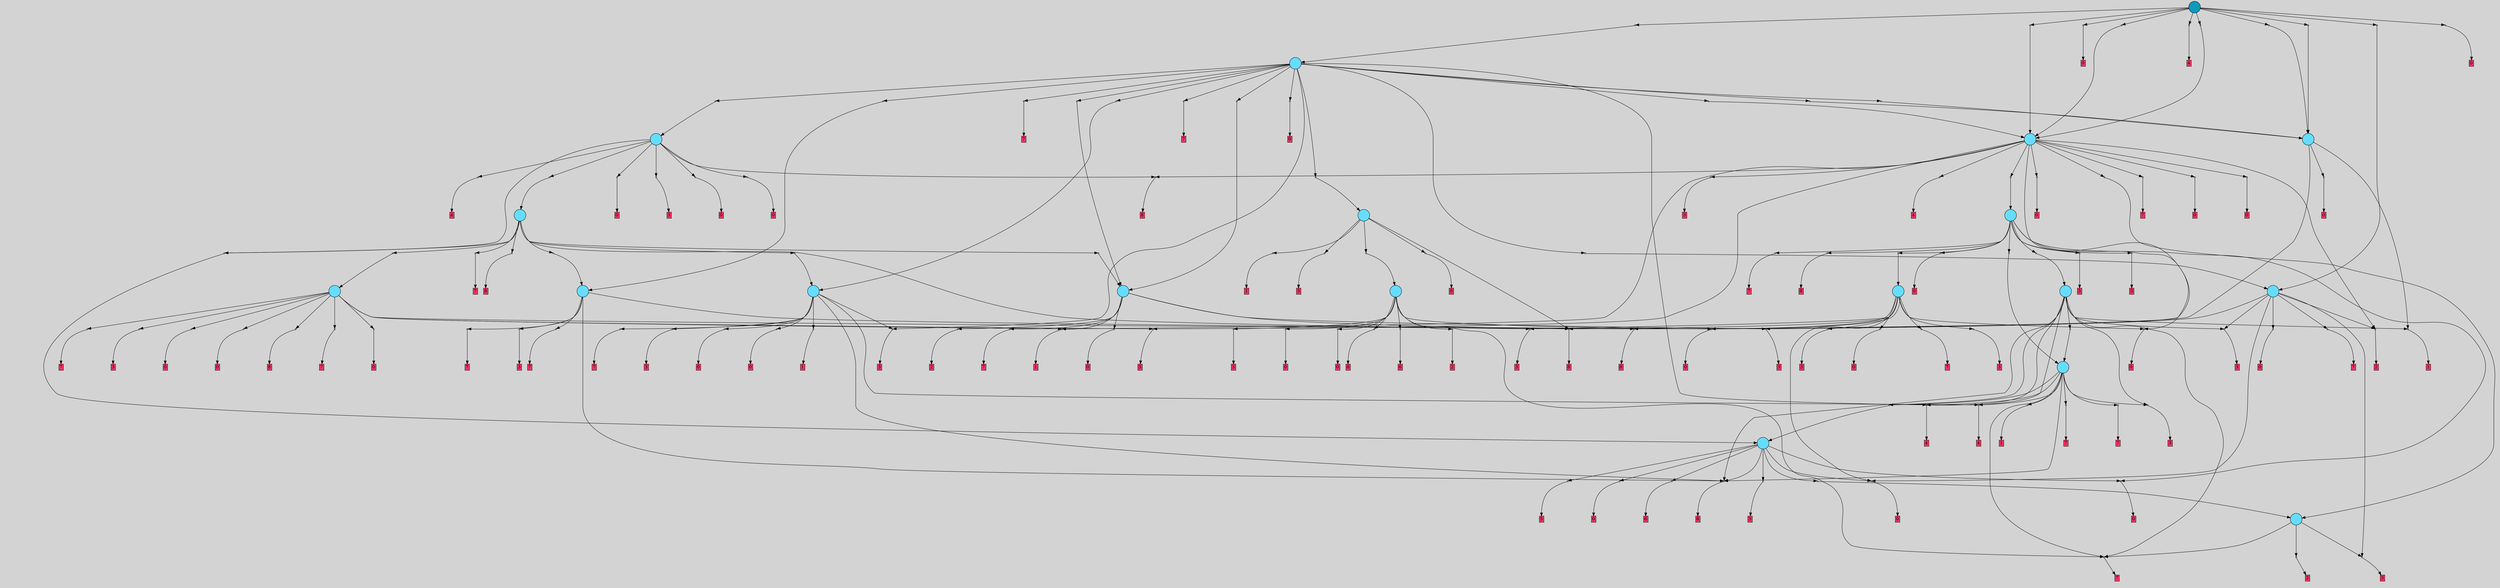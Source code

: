 // File exported with GEGELATI v1.3.1
// On the 2024-07-09 18:53:52
// With the MARL::MarlTPGGraphDotExporter
digraph{
	graph[pad = "0.212, 0.055" bgcolor = lightgray]
	node[shape=circle style = filled label = ""]
		T71 [fillcolor="#66ddff"]
		T88 [fillcolor="#66ddff"]
		T212 [fillcolor="#66ddff"]
		T317 [fillcolor="#66ddff"]
		T391 [fillcolor="#66ddff"]
		T438 [fillcolor="#66ddff"]
		T443 [fillcolor="#66ddff"]
		T481 [fillcolor="#66ddff"]
		T600 [fillcolor="#66ddff"]
		T700 [fillcolor="#66ddff"]
		T990 [fillcolor="#66ddff"]
		T1079 [fillcolor="#66ddff"]
		T1111 [fillcolor="#66ddff"]
		T1133 [fillcolor="#66ddff"]
		T1404 [fillcolor="#66ddff"]
		T1796 [fillcolor="#66ddff"]
		T2196 [fillcolor="#66ddff"]
		T2561 [fillcolor="#66ddff"]
		T2743 [fillcolor="#1199bb"]
		P32849 [fillcolor="#cccccc" shape=point] //
		I32849 [shape=box style=invis label="8|2&2|7#0|0&#92;n1|4&1|3#0|1&#92;n"]
		P32849 -> I32849[style=invis]
		A21733 [fillcolor="#ff3366" shape=box margin=0.03 width=0 height=0 label="2"]
		T71 -> P32849 -> A21733
		P32850 [fillcolor="#cccccc" shape=point] //
		I32850 [shape=box style=invis label="0|2&2|0#0|7&#92;n1|3&3|4#1|1&#92;n"]
		P32850 -> I32850[style=invis]
		A21734 [fillcolor="#ff3366" shape=box margin=0.03 width=0 height=0 label="3"]
		T71 -> P32850 -> A21734
		P32851 [fillcolor="#cccccc" shape=point] //
		I32851 [shape=box style=invis label="2|0&2|7#2|2&#92;n1|5&3|7#0|2&#92;n4|6&3|7#1|6&#92;n"]
		P32851 -> I32851[style=invis]
		A21735 [fillcolor="#ff3366" shape=box margin=0.03 width=0 height=0 label="7"]
		T71 -> P32851 -> A21735
		P32852 [fillcolor="#cccccc" shape=point] //
		I32852 [shape=box style=invis label="7|1&2|2#0|6&#92;n4|4&1|4#4|0&#92;n0|2&2|4#2|4&#92;n2|1&1|1#3|6&#92;n6|2&1|5#3|1&#92;n"]
		P32852 -> I32852[style=invis]
		A21736 [fillcolor="#ff3366" shape=box margin=0.03 width=0 height=0 label="0"]
		T88 -> P32852 -> A21736
		P32853 [fillcolor="#cccccc" shape=point] //
		I32853 [shape=box style=invis label="2|4&3|2#2|4&#92;n2|6&2|5#1|7&#92;n0|1&3|5#3|7&#92;n8|4&2|4#1|1&#92;n8|3&2|4#0|2&#92;n7|5&1|3#0|4&#92;n8|0&4|7#2|6&#92;n7|4&0|2#4|5&#92;n4|0&4|2#3|0&#92;n0|0&0|3#4|1&#92;n"]
		P32853 -> I32853[style=invis]
		A21737 [fillcolor="#ff3366" shape=box margin=0.03 width=0 height=0 label="1"]
		T88 -> P32853 -> A21737
		P32854 [fillcolor="#cccccc" shape=point] //
		I32854 [shape=box style=invis label="1|2&3|2#1|2&#92;n4|5&3|6#2|3&#92;n6|7&2|6#0|4&#92;n"]
		P32854 -> I32854[style=invis]
		A21738 [fillcolor="#ff3366" shape=box margin=0.03 width=0 height=0 label="0"]
		T88 -> P32854 -> A21738
		P32855 [fillcolor="#cccccc" shape=point] //
		I32855 [shape=box style=invis label="5|1&0|3#3|6&#92;n6|6&0|5#3|6&#92;n6|6&0|6#2|5&#92;n0|2&1|4#0|4&#92;n5|1&1|5#2|3&#92;n0|1&3|3#2|1&#92;n4|4&0|4#3|2&#92;n2|2&1|0#2|3&#92;n0|6&0|7#2|7&#92;n"]
		P32855 -> I32855[style=invis]
		A21739 [fillcolor="#ff3366" shape=box margin=0.03 width=0 height=0 label="8"]
		T212 -> P32855 -> A21739
		P32856 [fillcolor="#cccccc" shape=point] //
		I32856 [shape=box style=invis label="1|5&1|7#3|3&#92;n5|0&4|0#4|7&#92;n6|6&1|7#1|7&#92;n8|7&4|6#3|5&#92;n7|2&3|5#0|4&#92;n7|7&4|7#1|1&#92;n8|3&2|5#3|1&#92;n2|4&2|5#4|5&#92;n"]
		P32856 -> I32856[style=invis]
		A21740 [fillcolor="#ff3366" shape=box margin=0.03 width=0 height=0 label="6"]
		T212 -> P32856 -> A21740
		T212 -> P32851
		P32857 [fillcolor="#cccccc" shape=point] //
		I32857 [shape=box style=invis label="1|4&1|3#0|6&#92;n"]
		P32857 -> I32857[style=invis]
		A21741 [fillcolor="#ff3366" shape=box margin=0.03 width=0 height=0 label="2"]
		T212 -> P32857 -> A21741
		P32858 [fillcolor="#cccccc" shape=point] //
		I32858 [shape=box style=invis label="2|7&1|2#3|6&#92;n0|0&0|6#3|1&#92;n0|3&4|1#2|0&#92;n0|3&3|0#2|2&#92;n"]
		P32858 -> I32858[style=invis]
		A21742 [fillcolor="#ff3366" shape=box margin=0.03 width=0 height=0 label="3"]
		T212 -> P32858 -> A21742
		T212 -> P32854
		P32859 [fillcolor="#cccccc" shape=point] //
		I32859 [shape=box style=invis label="6|5&2|2#4|5&#92;n5|4&1|2#3|1&#92;n2|0&0|4#2|5&#92;n"]
		P32859 -> I32859[style=invis]
		A21743 [fillcolor="#ff3366" shape=box margin=0.03 width=0 height=0 label="0"]
		T212 -> P32859 -> A21743
		P32860 [fillcolor="#cccccc" shape=point] //
		I32860 [shape=box style=invis label="6|7&2|4#0|4&#92;n2|0&1|1#2|7&#92;n1|6&3|7#1|2&#92;n6|6&3|7#1|1&#92;n"]
		P32860 -> I32860[style=invis]
		A21744 [fillcolor="#ff3366" shape=box margin=0.03 width=0 height=0 label="0"]
		T212 -> P32860 -> A21744
		P32861 [fillcolor="#cccccc" shape=point] //
		I32861 [shape=box style=invis label="0|2&2|4#3|5&#92;n0|2&1|2#1|4&#92;n6|5&4|0#0|5&#92;n0|7&2|0#1|5&#92;n4|5&0|4#0|6&#92;n5|7&3|2#4|7&#92;n0|7&4|0#3|2&#92;n"]
		P32861 -> I32861[style=invis]
		A21745 [fillcolor="#ff3366" shape=box margin=0.03 width=0 height=0 label="2"]
		T317 -> P32861 -> A21745
		P32862 [fillcolor="#cccccc" shape=point] //
		I32862 [shape=box style=invis label="1|3&4|4#1|3&#92;n5|2&3|0#2|0&#92;n2|0&4|5#0|2&#92;n"]
		P32862 -> I32862[style=invis]
		A21746 [fillcolor="#ff3366" shape=box margin=0.03 width=0 height=0 label="7"]
		T317 -> P32862 -> A21746
		T317 -> P32850
		P32863 [fillcolor="#cccccc" shape=point] //
		I32863 [shape=box style=invis label="0|4&2|2#1|7&#92;n8|2&0|1#3|0&#92;n2|0&0|4#4|4&#92;n"]
		P32863 -> I32863[style=invis]
		A21747 [fillcolor="#ff3366" shape=box margin=0.03 width=0 height=0 label="3"]
		T317 -> P32863 -> A21747
		P32864 [fillcolor="#cccccc" shape=point] //
		I32864 [shape=box style=invis label="0|2&2|5#2|4&#92;n4|4&1|4#4|0&#92;n7|1&2|2#0|6&#92;n8|1&1|3#4|1&#92;n2|1&1|1#3|6&#92;n6|2&1|5#3|1&#92;n"]
		P32864 -> I32864[style=invis]
		A21748 [fillcolor="#ff3366" shape=box margin=0.03 width=0 height=0 label="0"]
		T317 -> P32864 -> A21748
		P32865 [fillcolor="#cccccc" shape=point] //
		I32865 [shape=box style=invis label="5|3&0|3#3|4&#92;n7|6&4|0#2|6&#92;n4|4&2|1#2|2&#92;n"]
		P32865 -> I32865[style=invis]
		A21749 [fillcolor="#ff3366" shape=box margin=0.03 width=0 height=0 label="3"]
		T317 -> P32865 -> A21749
		P32866 [fillcolor="#cccccc" shape=point] //
		I32866 [shape=box style=invis label="6|0&2|5#3|4&#92;n1|3&4|5#2|7&#92;n"]
		P32866 -> I32866[style=invis]
		A21750 [fillcolor="#ff3366" shape=box margin=0.03 width=0 height=0 label="0"]
		T317 -> P32866 -> A21750
		P32867 [fillcolor="#cccccc" shape=point] //
		I32867 [shape=box style=invis label="1|5&3|5#0|2&#92;n2|0&2|7#4|2&#92;n4|6&3|7#1|6&#92;n"]
		P32867 -> I32867[style=invis]
		A21751 [fillcolor="#ff3366" shape=box margin=0.03 width=0 height=0 label="7"]
		T391 -> P32867 -> A21751
		P32868 [fillcolor="#cccccc" shape=point] //
		I32868 [shape=box style=invis label="4|4&4|5#3|2&#92;n5|0&4|1#4|2&#92;n6|5&2|1#3|2&#92;n"]
		P32868 -> I32868[style=invis]
		A21752 [fillcolor="#ff3366" shape=box margin=0.03 width=0 height=0 label="3"]
		T391 -> P32868 -> A21752
		P32869 [fillcolor="#cccccc" shape=point] //
		I32869 [shape=box style=invis label="2|1&3|2#2|0&#92;n7|0&4|7#3|4&#92;n"]
		P32869 -> I32869[style=invis]
		A21753 [fillcolor="#ff3366" shape=box margin=0.03 width=0 height=0 label="0"]
		T391 -> P32869 -> A21753
		T391 -> P32854
		P32870 [fillcolor="#cccccc" shape=point] //
		I32870 [shape=box style=invis label="8|1&0|1#2|7&#92;n2|0&4|1#2|2&#92;n"]
		P32870 -> I32870[style=invis]
		A21754 [fillcolor="#ff3366" shape=box margin=0.03 width=0 height=0 label="3"]
		T391 -> P32870 -> A21754
		P32871 [fillcolor="#cccccc" shape=point] //
		I32871 [shape=box style=invis label="7|6&2|6#3|5&#92;n6|3&0|5#4|2&#92;n4|2&0|3#1|4&#92;n2|0&1|3#3|5&#92;n6|7&3|6#0|7&#92;n"]
		P32871 -> I32871[style=invis]
		A21755 [fillcolor="#ff3366" shape=box margin=0.03 width=0 height=0 label="3"]
		T391 -> P32871 -> A21755
		T391 -> P32864
		P32872 [fillcolor="#cccccc" shape=point] //
		I32872 [shape=box style=invis label="4|0&2|6#4|5&#92;n2|7&1|4#3|3&#92;n1|4&4|5#3|3&#92;n1|7&3|2#1|2&#92;n"]
		P32872 -> I32872[style=invis]
		A21756 [fillcolor="#ff3366" shape=box margin=0.03 width=0 height=0 label="0"]
		T391 -> P32872 -> A21756
		T391 -> P32854
		P32873 [fillcolor="#cccccc" shape=point] //
		I32873 [shape=box style=invis label="7|4&0|2#4|5&#92;n2|6&2|4#1|7&#92;n0|1&3|5#3|7&#92;n8|4&2|4#1|1&#92;n8|3&2|4#0|2&#92;n2|4&3|2#2|4&#92;n8|0&4|7#3|6&#92;n7|5&1|3#0|4&#92;n4|0&4|2#3|0&#92;n0|0&0|3#4|1&#92;n"]
		P32873 -> I32873[style=invis]
		A21757 [fillcolor="#ff3366" shape=box margin=0.03 width=0 height=0 label="8"]
		T391 -> P32873 -> A21757
		P32874 [fillcolor="#cccccc" shape=point] //
		I32874 [shape=box style=invis label="1|5&3|7#0|2&#92;n2|0&2|7#2|2&#92;n4|6&1|7#1|6&#92;n"]
		P32874 -> I32874[style=invis]
		A21758 [fillcolor="#ff3366" shape=box margin=0.03 width=0 height=0 label="7"]
		T438 -> P32874 -> A21758
		P32875 [fillcolor="#cccccc" shape=point] //
		I32875 [shape=box style=invis label="7|5&1|3#0|4&#92;n2|6&2|5#1|7&#92;n0|1&3|5#3|7&#92;n8|4&2|4#1|1&#92;n8|3&2|4#0|2&#92;n2|4&3|2#2|4&#92;n8|0&4|7#3|6&#92;n7|4&0|2#4|5&#92;n4|0&4|2#3|0&#92;n0|0&0|3#4|1&#92;n"]
		P32875 -> I32875[style=invis]
		A21759 [fillcolor="#ff3366" shape=box margin=0.03 width=0 height=0 label="8"]
		T438 -> P32875 -> A21759
		T438 -> P32854
		P32876 [fillcolor="#cccccc" shape=point] //
		I32876 [shape=box style=invis label="4|3&4|7#1|6&#92;n2|0&2|7#2|2&#92;n5|7&1|6#4|6&#92;n0|1&1|2#4|0&#92;n7|0&3|7#0|2&#92;n"]
		P32876 -> I32876[style=invis]
		A21760 [fillcolor="#ff3366" shape=box margin=0.03 width=0 height=0 label="7"]
		T438 -> P32876 -> A21760
		P32877 [fillcolor="#cccccc" shape=point] //
		I32877 [shape=box style=invis label="2|0&4|1#2|2&#92;n7|2&4|1#0|3&#92;n8|1&0|1#2|7&#92;n"]
		P32877 -> I32877[style=invis]
		A21761 [fillcolor="#ff3366" shape=box margin=0.03 width=0 height=0 label="3"]
		T438 -> P32877 -> A21761
		P32878 [fillcolor="#cccccc" shape=point] //
		I32878 [shape=box style=invis label="6|7&3|7#2|4&#92;n2|6&0|2#0|7&#92;n3|0&3|4#3|3&#92;n7|7&1|0#1|5&#92;n"]
		P32878 -> I32878[style=invis]
		A21762 [fillcolor="#ff3366" shape=box margin=0.03 width=0 height=0 label="0"]
		T443 -> P32878 -> A21762
		P32879 [fillcolor="#cccccc" shape=point] //
		I32879 [shape=box style=invis label="2|4&3|2#2|4&#92;n2|7&2|5#1|7&#92;n0|1&3|5#3|7&#92;n7|5&1|3#0|4&#92;n8|3&2|4#0|2&#92;n8|0&4|7#2|6&#92;n8|4&2|4#1|1&#92;n7|4&1|2#4|5&#92;n4|0&4|2#3|0&#92;n0|0&0|3#4|1&#92;n"]
		P32879 -> I32879[style=invis]
		A21763 [fillcolor="#ff3366" shape=box margin=0.03 width=0 height=0 label="1"]
		T443 -> P32879 -> A21763
		T443 -> P32873
		P32880 [fillcolor="#cccccc" shape=point] //
		I32880 [shape=box style=invis label="0|0&2|5#4|4&#92;n3|5&0|4#3|5&#92;n5|3&0|3#3|4&#92;n"]
		P32880 -> I32880[style=invis]
		A21764 [fillcolor="#ff3366" shape=box margin=0.03 width=0 height=0 label="3"]
		T443 -> P32880 -> A21764
		P32881 [fillcolor="#cccccc" shape=point] //
		I32881 [shape=box style=invis label="7|0&2|6#1|2&#92;n"]
		P32881 -> I32881[style=invis]
		T443 -> P32881 -> T212
		T481 -> P32875
		T481 -> P32864
		P32882 [fillcolor="#cccccc" shape=point] //
		I32882 [shape=box style=invis label="7|2&4|1#0|3&#92;n2|0&4|1#2|4&#92;n"]
		P32882 -> I32882[style=invis]
		A21765 [fillcolor="#ff3366" shape=box margin=0.03 width=0 height=0 label="3"]
		T481 -> P32882 -> A21765
		P32883 [fillcolor="#cccccc" shape=point] //
		I32883 [shape=box style=invis label="0|5&1|3#0|4&#92;n0|1&3|7#3|7&#92;n8|6&2|4#1|1&#92;n0|0&4|7#2|6&#92;n8|3&2|4#2|2&#92;n4|5&4|2#3|0&#92;n1|4&3|2#2|4&#92;n7|4&0|2#4|5&#92;n"]
		P32883 -> I32883[style=invis]
		T481 -> P32883 -> T71
		P32884 [fillcolor="#cccccc" shape=point] //
		I32884 [shape=box style=invis label="8|6&3|7#1|6&#92;n2|0&2|7#2|2&#92;n3|1&2|1#0|1&#92;n"]
		P32884 -> I32884[style=invis]
		A21766 [fillcolor="#ff3366" shape=box margin=0.03 width=0 height=0 label="5"]
		T481 -> P32884 -> A21766
		P32885 [fillcolor="#cccccc" shape=point] //
		I32885 [shape=box style=invis label="6|7&3|7#2|4&#92;n3|0&3|5#3|3&#92;n1|2&3|4#2|2&#92;n"]
		P32885 -> I32885[style=invis]
		A21767 [fillcolor="#ff3366" shape=box margin=0.03 width=0 height=0 label="0"]
		T481 -> P32885 -> A21767
		P32886 [fillcolor="#cccccc" shape=point] //
		I32886 [shape=box style=invis label="2|7&2|6#0|4&#92;n4|5&3|6#2|3&#92;n2|0&2|7#1|7&#92;n1|2&3|2#1|2&#92;n"]
		P32886 -> I32886[style=invis]
		A21768 [fillcolor="#ff3366" shape=box margin=0.03 width=0 height=0 label="0"]
		T481 -> P32886 -> A21768
		P32887 [fillcolor="#cccccc" shape=point] //
		I32887 [shape=box style=invis label="6|5&3|4#4|5&#92;n0|0&4|3#1|3&#92;n6|3&1|0#3|1&#92;n0|0&1|4#3|6&#92;n0|7&0|7#2|6&#92;n"]
		P32887 -> I32887[style=invis]
		A21769 [fillcolor="#ff3366" shape=box margin=0.03 width=0 height=0 label="6"]
		T481 -> P32887 -> A21769
		P32888 [fillcolor="#cccccc" shape=point] //
		I32888 [shape=box style=invis label="6|3&4|0#1|7&#92;n1|6&1|3#0|2&#92;n8|1&1|0#4|5&#92;n8|0&1|2#2|6&#92;n"]
		P32888 -> I32888[style=invis]
		T600 -> P32888 -> T481
		P32889 [fillcolor="#cccccc" shape=point] //
		I32889 [shape=box style=invis label="3|5&0|1#0|3&#92;n0|6&0|7#2|4&#92;n2|0&2|5#4|3&#92;n0|7&0|4#2|3&#92;n0|5&2|0#4|7&#92;n"]
		P32889 -> I32889[style=invis]
		A21770 [fillcolor="#ff3366" shape=box margin=0.03 width=0 height=0 label="4"]
		T600 -> P32889 -> A21770
		P32890 [fillcolor="#cccccc" shape=point] //
		I32890 [shape=box style=invis label="5|2&3|2#1|6&#92;n0|2&1|6#0|7&#92;n2|0&2|2#0|2&#92;n7|2&0|0#1|6&#92;n"]
		P32890 -> I32890[style=invis]
		A21771 [fillcolor="#ff3366" shape=box margin=0.03 width=0 height=0 label="7"]
		T600 -> P32890 -> A21771
		P32891 [fillcolor="#cccccc" shape=point] //
		I32891 [shape=box style=invis label="1|5&3|7#3|2&#92;n4|6&3|7#1|6&#92;n3|0&2|7#2|2&#92;n"]
		P32891 -> I32891[style=invis]
		A21772 [fillcolor="#ff3366" shape=box margin=0.03 width=0 height=0 label="7"]
		T600 -> P32891 -> A21772
		T600 -> P32851
		P32892 [fillcolor="#cccccc" shape=point] //
		I32892 [shape=box style=invis label="0|5&0|3#4|1&#92;n7|4&1|2#4|5&#92;n7|5&1|3#0|6&#92;n8|4&2|4#1|1&#92;n8|3&2|4#0|2&#92;n8|0&4|7#2|4&#92;n0|1&3|5#3|7&#92;n2|6&2|5#1|7&#92;n4|0&4|2#3|0&#92;n2|4&3|2#2|4&#92;n"]
		P32892 -> I32892[style=invis]
		A21773 [fillcolor="#ff3366" shape=box margin=0.03 width=0 height=0 label="1"]
		T600 -> P32892 -> A21773
		T600 -> P32875
		P32893 [fillcolor="#cccccc" shape=point] //
		I32893 [shape=box style=invis label="7|0&2|3#3|6&#92;n6|7&3|7#1|3&#92;n"]
		P32893 -> I32893[style=invis]
		A21774 [fillcolor="#ff3366" shape=box margin=0.03 width=0 height=0 label="3"]
		T600 -> P32893 -> A21774
		P32894 [fillcolor="#cccccc" shape=point] //
		I32894 [shape=box style=invis label="7|2&4|1#3|3&#92;n7|6&1|5#3|2&#92;n4|4&4|4#0|3&#92;n3|2&3|3#4|3&#92;n5|6&2|3#3|3&#92;n6|3&2|0#4|7&#92;n0|6&0|4#2|4&#92;n5|4&3|5#0|5&#92;n2|4&1|5#0|3&#92;n3|0&1|3#1|6&#92;n"]
		P32894 -> I32894[style=invis]
		A21775 [fillcolor="#ff3366" shape=box margin=0.03 width=0 height=0 label="4"]
		T600 -> P32894 -> A21775
		T700 -> P32888
		T700 -> P32889
		P32895 [fillcolor="#cccccc" shape=point] //
		I32895 [shape=box style=invis label="5|2&3|2#1|6&#92;n0|4&1|6#4|3&#92;n2|0&2|2#0|2&#92;n0|2&1|6#0|7&#92;n7|2&4|0#1|6&#92;n"]
		P32895 -> I32895[style=invis]
		T700 -> P32895 -> T600
		T700 -> P32851
		T700 -> P32875
		T700 -> P32893
		T700 -> P32894
		T700 -> P32863
		T700 -> P32853
		T990 -> P32873
		P32896 [fillcolor="#cccccc" shape=point] //
		I32896 [shape=box style=invis label="2|1&0|7#2|2&#92;n2|0&1|6#4|6&#92;n"]
		P32896 -> I32896[style=invis]
		A21776 [fillcolor="#ff3366" shape=box margin=0.03 width=0 height=0 label="1"]
		T990 -> P32896 -> A21776
		P32897 [fillcolor="#cccccc" shape=point] //
		I32897 [shape=box style=invis label="1|4&1|7#1|6&#92;n8|1&1|3#4|1&#92;n6|2&1|5#1|1&#92;n0|0&2|5#2|4&#92;n7|1&2|2#0|6&#92;n"]
		P32897 -> I32897[style=invis]
		A21777 [fillcolor="#ff3366" shape=box margin=0.03 width=0 height=0 label="0"]
		T990 -> P32897 -> A21777
		T990 -> P32865
		P32898 [fillcolor="#cccccc" shape=point] //
		I32898 [shape=box style=invis label="6|6&4|1#2|5&#92;n4|0&0|6#0|1&#92;n7|7&4|0#2|5&#92;n"]
		P32898 -> I32898[style=invis]
		A21778 [fillcolor="#ff3366" shape=box margin=0.03 width=0 height=0 label="2"]
		T990 -> P32898 -> A21778
		P32899 [fillcolor="#cccccc" shape=point] //
		I32899 [shape=box style=invis label="1|6&4|6#4|6&#92;n7|0&0|5#2|0&#92;n1|7&4|6#2|2&#92;n1|5&1|7#0|2&#92;n4|6&2|7#1|0&#92;n"]
		P32899 -> I32899[style=invis]
		A21779 [fillcolor="#ff3366" shape=box margin=0.03 width=0 height=0 label="7"]
		T990 -> P32899 -> A21779
		P32900 [fillcolor="#cccccc" shape=point] //
		I32900 [shape=box style=invis label="4|0&3|1#1|3&#92;n5|7&1|1#0|6&#92;n6|3&4|4#0|4&#92;n"]
		P32900 -> I32900[style=invis]
		A21780 [fillcolor="#ff3366" shape=box margin=0.03 width=0 height=0 label="0"]
		T1079 -> P32900 -> A21780
		P32901 [fillcolor="#cccccc" shape=point] //
		I32901 [shape=box style=invis label="0|5&2|3#2|7&#92;n2|3&1|3#2|7&#92;n1|6&2|4#4|0&#92;n6|5&1|2#4|0&#92;n"]
		P32901 -> I32901[style=invis]
		A21781 [fillcolor="#ff3366" shape=box margin=0.03 width=0 height=0 label="0"]
		T1079 -> P32901 -> A21781
		T1079 -> P32896
		P32902 [fillcolor="#cccccc" shape=point] //
		I32902 [shape=box style=invis label="7|4&0|2#4|5&#92;n2|6&2|5#1|7&#92;n4|0&4|2#3|0&#92;n0|0&0|3#4|2&#92;n2|4&4|2#2|4&#92;n8|3&4|7#0|7&#92;n8|3&2|4#0|2&#92;n7|5&1|3#0|4&#92;n8|4&2|4#1|1&#92;n1|3&1|7#2|4&#92;n"]
		P32902 -> I32902[style=invis]
		A21782 [fillcolor="#ff3366" shape=box margin=0.03 width=0 height=0 label="8"]
		T1079 -> P32902 -> A21782
		P32903 [fillcolor="#cccccc" shape=point] //
		I32903 [shape=box style=invis label="2|0&2|2#4|2&#92;n4|3&2|2#3|7&#92;n3|2&2|5#0|3&#92;n2|4&0|6#1|7&#92;n"]
		P32903 -> I32903[style=invis]
		A21783 [fillcolor="#ff3366" shape=box margin=0.03 width=0 height=0 label="3"]
		T1079 -> P32903 -> A21783
		P32904 [fillcolor="#cccccc" shape=point] //
		I32904 [shape=box style=invis label="7|5&1|3#0|4&#92;n2|6&2|5#1|7&#92;n0|1&3|5#3|7&#92;n8|4&2|4#1|1&#92;n8|3&2|4#0|2&#92;n2|4&3|2#2|4&#92;n7|4&0|2#4|5&#92;n7|4&2|2#0|6&#92;n4|6&4|2#3|0&#92;n0|0&0|3#4|1&#92;n"]
		P32904 -> I32904[style=invis]
		A21784 [fillcolor="#ff3366" shape=box margin=0.03 width=0 height=0 label="8"]
		T1079 -> P32904 -> A21784
		P32905 [fillcolor="#cccccc" shape=point] //
		I32905 [shape=box style=invis label="1|5&3|7#0|2&#92;n6|6&3|0#0|1&#92;n2|0&2|7#4|2&#92;n2|4&3|0#0|4&#92;n"]
		P32905 -> I32905[style=invis]
		A21785 [fillcolor="#ff3366" shape=box margin=0.03 width=0 height=0 label="7"]
		T1079 -> P32905 -> A21785
		P32906 [fillcolor="#cccccc" shape=point] //
		I32906 [shape=box style=invis label="7|0&4|3#3|0&#92;n1|7&2|0#4|4&#92;n7|2&1|5#2|3&#92;n"]
		P32906 -> I32906[style=invis]
		A21786 [fillcolor="#ff3366" shape=box margin=0.03 width=0 height=0 label="0"]
		T1079 -> P32906 -> A21786
		P32907 [fillcolor="#cccccc" shape=point] //
		I32907 [shape=box style=invis label="7|4&0|2#4|5&#92;n8|3&2|4#0|2&#92;n0|1&3|5#3|7&#92;n4|2&2|6#3|6&#92;n8|4&2|4#1|1&#92;n2|4&3|2#2|4&#92;n6|0&1|3#0|4&#92;n8|0&4|7#2|6&#92;n2|6&2|5#1|7&#92;n4|0&0|3#4|1&#92;n"]
		P32907 -> I32907[style=invis]
		A21787 [fillcolor="#ff3366" shape=box margin=0.03 width=0 height=0 label="7"]
		T1079 -> P32907 -> A21787
		P32908 [fillcolor="#cccccc" shape=point] //
		I32908 [shape=box style=invis label="5|0&0|3#3|4&#92;n7|6&3|0#2|6&#92;n"]
		P32908 -> I32908[style=invis]
		A21788 [fillcolor="#ff3366" shape=box margin=0.03 width=0 height=0 label="3"]
		T1079 -> P32908 -> A21788
		P32909 [fillcolor="#cccccc" shape=point] //
		I32909 [shape=box style=invis label="3|2&2|5#0|3&#92;n4|3&2|2#3|7&#92;n2|0&2|2#4|2&#92;n2|4&0|6#1|1&#92;n"]
		P32909 -> I32909[style=invis]
		A21789 [fillcolor="#ff3366" shape=box margin=0.03 width=0 height=0 label="3"]
		T1111 -> P32909 -> A21789
		P32910 [fillcolor="#cccccc" shape=point] //
		I32910 [shape=box style=invis label="0|2&2|5#2|4&#92;n4|0&4|6#2|4&#92;n7|1&2|2#0|6&#92;n8|1&1|3#4|0&#92;n2|1&1|1#3|6&#92;n6|2&1|5#3|1&#92;n4|2&1|4#4|0&#92;n"]
		P32910 -> I32910[style=invis]
		A21790 [fillcolor="#ff3366" shape=box margin=0.03 width=0 height=0 label="0"]
		T1111 -> P32910 -> A21790
		P32911 [fillcolor="#cccccc" shape=point] //
		I32911 [shape=box style=invis label="1|0&3|3#0|7&#92;n1|3&0|0#1|2&#92;n3|3&1|6#2|2&#92;n0|0&3|6#4|2&#92;n4|5&3|6#2|3&#92;n"]
		P32911 -> I32911[style=invis]
		A21791 [fillcolor="#ff3366" shape=box margin=0.03 width=0 height=0 label="0"]
		T1111 -> P32911 -> A21791
		P32912 [fillcolor="#cccccc" shape=point] //
		I32912 [shape=box style=invis label="2|0&1|0#4|6&#92;n"]
		P32912 -> I32912[style=invis]
		A21792 [fillcolor="#ff3366" shape=box margin=0.03 width=0 height=0 label="1"]
		T1111 -> P32912 -> A21792
		P32913 [fillcolor="#cccccc" shape=point] //
		I32913 [shape=box style=invis label="2|0&2|7#4|2&#92;n2|6&3|7#1|6&#92;n0|5&3|6#4|4&#92;n1|5&3|7#0|2&#92;n"]
		P32913 -> I32913[style=invis]
		A21793 [fillcolor="#ff3366" shape=box margin=0.03 width=0 height=0 label="7"]
		T1111 -> P32913 -> A21793
		T1111 -> P32894
		P32914 [fillcolor="#cccccc" shape=point] //
		I32914 [shape=box style=invis label="5|0&1|1#3|4&#92;n"]
		P32914 -> I32914[style=invis]
		A21794 [fillcolor="#ff3366" shape=box margin=0.03 width=0 height=0 label="3"]
		T1111 -> P32914 -> A21794
		T1111 -> P32875
		P32915 [fillcolor="#cccccc" shape=point] //
		I32915 [shape=box style=invis label="1|0&2|6#0|2&#92;n2|1&3|7#3|0&#92;n1|2&3|2#4|3&#92;n3|5&4|3#1|7&#92;n"]
		P32915 -> I32915[style=invis]
		A21795 [fillcolor="#ff3366" shape=box margin=0.03 width=0 height=0 label="3"]
		T1133 -> P32915 -> A21795
		P32916 [fillcolor="#cccccc" shape=point] //
		I32916 [shape=box style=invis label="6|2&3|3#1|2&#92;n7|3&4|4#0|5&#92;n5|0&3|5#0|0&#92;n"]
		P32916 -> I32916[style=invis]
		A21796 [fillcolor="#ff3366" shape=box margin=0.03 width=0 height=0 label="3"]
		T1133 -> P32916 -> A21796
		P32917 [fillcolor="#cccccc" shape=point] //
		I32917 [shape=box style=invis label="4|6&3|7#1|6&#92;n2|0&2|7#2|2&#92;n0|7&1|6#4|6&#92;n1|1&3|4#4|1&#92;n"]
		P32917 -> I32917[style=invis]
		A21797 [fillcolor="#ff3366" shape=box margin=0.03 width=0 height=0 label="7"]
		T1133 -> P32917 -> A21797
		P32918 [fillcolor="#cccccc" shape=point] //
		I32918 [shape=box style=invis label="0|0&2|5#2|4&#92;n8|1&1|3#4|1&#92;n7|1&2|2#0|6&#92;n7|7&4|6#1|1&#92;n0|5&2|6#0|4&#92;n6|2&1|3#2|1&#92;n"]
		P32918 -> I32918[style=invis]
		T1133 -> P32918 -> T391
		P32919 [fillcolor="#cccccc" shape=point] //
		I32919 [shape=box style=invis label="7|5&1|3#0|4&#92;n0|1&3|5#3|7&#92;n8|4&2|4#1|1&#92;n8|3&2|4#0|2&#92;n2|4&3|2#2|4&#92;n8|7&4|7#3|6&#92;n4|0&4|2#3|0&#92;n7|4&0|2#4|5&#92;n0|0&0|3#4|1&#92;n"]
		P32919 -> I32919[style=invis]
		A21798 [fillcolor="#ff3366" shape=box margin=0.03 width=0 height=0 label="8"]
		T1133 -> P32919 -> A21798
		T1133 -> P32869
		P32920 [fillcolor="#cccccc" shape=point] //
		I32920 [shape=box style=invis label="8|3&2|4#4|1&#92;n5|1&3|5#3|7&#92;n1|3&0|0#2|3&#92;n5|6&2|6#3|4&#92;n8|3&2|4#0|2&#92;n8|1&0|4#2|6&#92;n2|3&1|6#4|6&#92;n4|0&2|2#3|0&#92;n0|0&0|3#4|1&#92;n7|5&1|3#0|4&#92;n"]
		P32920 -> I32920[style=invis]
		T1133 -> P32920 -> T700
		T1133 -> P32886
		P32921 [fillcolor="#cccccc" shape=point] //
		I32921 [shape=box style=invis label="2|5&2|6#4|6&#92;n0|2&1|5#0|7&#92;n7|2&0|0#1|6&#92;n2|0&2|2#0|2&#92;n5|2&3|2#1|6&#92;n"]
		P32921 -> I32921[style=invis]
		T1133 -> P32921 -> T600
		P32922 [fillcolor="#cccccc" shape=point] //
		I32922 [shape=box style=invis label="1|2&3|2#1|2&#92;n6|7&2|6#0|4&#92;n7|5&3|6#2|3&#92;n"]
		P32922 -> I32922[style=invis]
		A21799 [fillcolor="#ff3366" shape=box margin=0.03 width=0 height=0 label="0"]
		T1133 -> P32922 -> A21799
		P32923 [fillcolor="#cccccc" shape=point] //
		I32923 [shape=box style=invis label="5|1&2|3#2|7&#92;n8|1&4|6#0|1&#92;n2|3&1|0#2|7&#92;n1|0&4|3#3|0&#92;n8|3&4|6#1|5&#92;n"]
		P32923 -> I32923[style=invis]
		A21800 [fillcolor="#ff3366" shape=box margin=0.03 width=0 height=0 label="0"]
		T1404 -> P32923 -> A21800
		P32924 [fillcolor="#cccccc" shape=point] //
		I32924 [shape=box style=invis label="0|1&3|5#1|0&#92;n1|0&3|2#0|6&#92;n0|0&0|6#4|5&#92;n0|3&4|1#0|6&#92;n3|5&2|3#2|0&#92;n1|1&3|7#4|1&#92;n6|7&1|0#3|0&#92;n2|6&0|5#1|7&#92;n6|5&1|3#0|4&#92;n"]
		P32924 -> I32924[style=invis]
		A21801 [fillcolor="#ff3366" shape=box margin=0.03 width=0 height=0 label="7"]
		T1404 -> P32924 -> A21801
		P32925 [fillcolor="#cccccc" shape=point] //
		I32925 [shape=box style=invis label="7|0&1|2#3|7&#92;n1|0&4|7#4|6&#92;n"]
		P32925 -> I32925[style=invis]
		A21802 [fillcolor="#ff3366" shape=box margin=0.03 width=0 height=0 label="0"]
		T1404 -> P32925 -> A21802
		T1404 -> P32904
		T1404 -> P32861
		P32926 [fillcolor="#cccccc" shape=point] //
		I32926 [shape=box style=invis label="0|7&2|3#1|5&#92;n6|2&4|0#0|5&#92;n5|7&3|2#4|7&#92;n4|5&0|4#0|6&#92;n0|0&1|0#2|7&#92;n0|7&4|0#3|2&#92;n0|2&1|2#1|4&#92;n"]
		P32926 -> I32926[style=invis]
		A21803 [fillcolor="#ff3366" shape=box margin=0.03 width=0 height=0 label="0"]
		T1404 -> P32926 -> A21803
		T1404 -> P32896
		P32927 [fillcolor="#cccccc" shape=point] //
		I32927 [shape=box style=invis label="4|0&4|2#3|0&#92;n2|6&2|5#1|7&#92;n0|1&3|5#3|7&#92;n8|4&4|4#1|1&#92;n0|0&0|3#4|1&#92;n2|4&3|2#2|4&#92;n8|6&4|7#3|6&#92;n7|4&0|2#4|5&#92;n7|5&1|3#0|4&#92;n8|3&2|4#0|2&#92;n"]
		P32927 -> I32927[style=invis]
		A21804 [fillcolor="#ff3366" shape=box margin=0.03 width=0 height=0 label="8"]
		T1404 -> P32927 -> A21804
		P32928 [fillcolor="#cccccc" shape=point] //
		I32928 [shape=box style=invis label="3|6&0|1#0|2&#92;n0|0&0|4#1|7&#92;n6|4&4|4#4|6&#92;n7|6&0|4#3|5&#92;n"]
		P32928 -> I32928[style=invis]
		A21805 [fillcolor="#ff3366" shape=box margin=0.03 width=0 height=0 label="3"]
		T1404 -> P32928 -> A21805
		P32929 [fillcolor="#cccccc" shape=point] //
		I32929 [shape=box style=invis label="3|4&4|7#1|5&#92;n8|2&2|6#2|4&#92;n0|7&1|4#3|1&#92;n2|4&1|7#1|6&#92;n1|0&4|1#4|6&#92;n"]
		P32929 -> I32929[style=invis]
		T1404 -> P32929 -> T1133
		T1404 -> P32903
		P32930 [fillcolor="#cccccc" shape=point] //
		I32930 [shape=box style=invis label="2|2&2|5#4|3&#92;n0|4&1|3#0|5&#92;n0|5&2|0#3|6&#92;n3|5&3|5#0|4&#92;n3|4&3|4#1|7&#92;n"]
		P32930 -> I32930[style=invis]
		A21806 [fillcolor="#ff3366" shape=box margin=0.03 width=0 height=0 label="4"]
		T1404 -> P32930 -> A21806
		P32931 [fillcolor="#cccccc" shape=point] //
		I32931 [shape=box style=invis label="8|7&4|0#4|3&#92;n4|5&4|2#3|0&#92;n0|1&3|5#3|7&#92;n0|5&1|3#0|4&#92;n0|0&4|7#2|6&#92;n8|3&2|4#2|2&#92;n8|6&2|4#1|1&#92;n1|4&3|2#2|4&#92;n7|4&0|2#4|1&#92;n"]
		P32931 -> I32931[style=invis]
		T1404 -> P32931 -> T71
		P32932 [fillcolor="#cccccc" shape=point] //
		I32932 [shape=box style=invis label="4|3&2|2#3|4&#92;n3|2&2|5#0|3&#92;n2|0&2|2#4|2&#92;n"]
		P32932 -> I32932[style=invis]
		T1796 -> P32932 -> T438
		P32933 [fillcolor="#cccccc" shape=point] //
		I32933 [shape=box style=invis label="2|3&4|3#1|1&#92;n4|3&2|2#3|7&#92;n2|0&2|6#4|2&#92;n3|2&2|2#0|3&#92;n"]
		P32933 -> I32933[style=invis]
		T1796 -> P32933 -> T1111
		P32934 [fillcolor="#cccccc" shape=point] //
		I32934 [shape=box style=invis label="0|0&0|3#4|1&#92;n2|6&2|5#1|7&#92;n0|1&3|5#3|7&#92;n8|4&2|4#1|1&#92;n8|3&2|2#0|2&#92;n2|4&3|2#2|4&#92;n8|0&4|7#3|6&#92;n7|1&1|3#0|4&#92;n4|0&4|2#3|0&#92;n7|4&0|2#4|5&#92;n"]
		P32934 -> I32934[style=invis]
		T1796 -> P32934 -> T990
		T1796 -> P32870
		P32935 [fillcolor="#cccccc" shape=point] //
		I32935 [shape=box style=invis label="4|4&2|7#3|6&#92;n6|0&2|4#2|4&#92;n"]
		P32935 -> I32935[style=invis]
		T1796 -> P32935 -> T481
		P32936 [fillcolor="#cccccc" shape=point] //
		I32936 [shape=box style=invis label="1|5&3|7#2|2&#92;n2|0&2|7#4|2&#92;n4|6&3|7#1|6&#92;n"]
		P32936 -> I32936[style=invis]
		A21807 [fillcolor="#ff3366" shape=box margin=0.03 width=0 height=0 label="7"]
		T1796 -> P32936 -> A21807
		P32937 [fillcolor="#cccccc" shape=point] //
		I32937 [shape=box style=invis label="1|0&2|1#1|4&#92;n4|2&4|3#4|1&#92;n"]
		P32937 -> I32937[style=invis]
		T1796 -> P32937 -> T1079
		P32938 [fillcolor="#cccccc" shape=point] //
		I32938 [shape=box style=invis label="4|4&0|2#4|5&#92;n2|6&2|5#1|7&#92;n8|3&4|7#0|7&#92;n4|4&2|4#1|1&#92;n2|4&4|2#2|4&#92;n4|0&4|2#3|0&#92;n8|3&2|4#0|2&#92;n7|5&1|3#0|4&#92;n0|0&0|3#4|2&#92;n1|3&1|7#2|4&#92;n"]
		P32938 -> I32938[style=invis]
		A21808 [fillcolor="#ff3366" shape=box margin=0.03 width=0 height=0 label="8"]
		T1796 -> P32938 -> A21808
		P32939 [fillcolor="#cccccc" shape=point] //
		I32939 [shape=box style=invis label="8|0&4|7#3|1&#92;n0|2&3|3#3|1&#92;n1|4&3|3#3|2&#92;n"]
		P32939 -> I32939[style=invis]
		T2196 -> P32939 -> T1796
		P32940 [fillcolor="#cccccc" shape=point] //
		I32940 [shape=box style=invis label="8|0&0|0#0|1&#92;n4|5&4|6#1|3&#92;n0|1&4|5#3|4&#92;n0|0&3|6#4|0&#92;n5|2&2|5#1|6&#92;n3|3&1|6#2|2&#92;n"]
		P32940 -> I32940[style=invis]
		A21809 [fillcolor="#ff3366" shape=box margin=0.03 width=0 height=0 label="0"]
		T2196 -> P32940 -> A21809
		P32941 [fillcolor="#cccccc" shape=point] //
		I32941 [shape=box style=invis label="0|6&3|3#2|7&#92;n1|0&2|4#2|4&#92;n3|0&2|4#4|7&#92;n8|1&2|4#1|4&#92;n3|5&1|4#2|7&#92;n"]
		P32941 -> I32941[style=invis]
		A21810 [fillcolor="#ff3366" shape=box margin=0.03 width=0 height=0 label="3"]
		T2196 -> P32941 -> A21810
		T2196 -> P32927
		P32942 [fillcolor="#cccccc" shape=point] //
		I32942 [shape=box style=invis label="6|0&2|5#3|4&#92;n5|3&2|1#3|0&#92;n"]
		P32942 -> I32942[style=invis]
		A21811 [fillcolor="#ff3366" shape=box margin=0.03 width=0 height=0 label="0"]
		T2196 -> P32942 -> A21811
		P32943 [fillcolor="#cccccc" shape=point] //
		I32943 [shape=box style=invis label="1|2&3|7#1|2&#92;n2|0&1|1#2|7&#92;n6|7&2|4#0|4&#92;n"]
		P32943 -> I32943[style=invis]
		A21812 [fillcolor="#ff3366" shape=box margin=0.03 width=0 height=0 label="0"]
		T2196 -> P32943 -> A21812
		T2196 -> P32935
		P32944 [fillcolor="#cccccc" shape=point] //
		I32944 [shape=box style=invis label="2|0&2|5#4|3&#92;n0|6&0|1#3|4&#92;n4|0&1|0#1|0&#92;n3|4&2|5#3|2&#92;n3|5&0|1#0|3&#92;n0|7&0|4#1|3&#92;n"]
		P32944 -> I32944[style=invis]
		A21813 [fillcolor="#ff3366" shape=box margin=0.03 width=0 height=0 label="4"]
		T2196 -> P32944 -> A21813
		P32945 [fillcolor="#cccccc" shape=point] //
		I32945 [shape=box style=invis label="4|1&3|2#2|7&#92;n2|7&3|1#1|6&#92;n4|0&2|3#4|2&#92;n0|7&0|0#4|5&#92;n2|4&0|2#3|1&#92;n3|2&2|1#3|4&#92;n8|5&3|5#1|4&#92;n"]
		P32945 -> I32945[style=invis]
		T2561 -> P32945 -> T317
		P32946 [fillcolor="#cccccc" shape=point] //
		I32946 [shape=box style=invis label="7|0&1|7#1|0&#92;n"]
		P32946 -> I32946[style=invis]
		T2561 -> P32946 -> T88
		P32947 [fillcolor="#cccccc" shape=point] //
		I32947 [shape=box style=invis label="3|5&4|2#3|4&#92;n6|6&1|7#1|1&#92;n1|5&3|7#0|2&#92;n2|1&0|1#2|5&#92;n2|0&2|6#4|2&#92;n"]
		P32947 -> I32947[style=invis]
		T2561 -> P32947 -> T1404
		P32948 [fillcolor="#cccccc" shape=point] //
		I32948 [shape=box style=invis label="4|2&0|6#3|6&#92;n8|1&4|2#1|4&#92;n4|1&0|1#1|1&#92;n4|0&2|7#3|0&#92;n"]
		P32948 -> I32948[style=invis]
		T2561 -> P32948 -> T88
		P32949 [fillcolor="#cccccc" shape=point] //
		I32949 [shape=box style=invis label="7|5&1|3#0|4&#92;n2|6&2|5#1|7&#92;n0|1&4|5#3|7&#92;n8|4&2|4#1|1&#92;n2|4&3|2#2|4&#92;n7|4&0|2#4|5&#92;n8|0&4|7#3|6&#92;n0|0&0|3#4|1&#92;n4|0&4|2#3|0&#92;n8|3&2|2#1|2&#92;n"]
		P32949 -> I32949[style=invis]
		T2561 -> P32949 -> T990
		P32950 [fillcolor="#cccccc" shape=point] //
		I32950 [shape=box style=invis label="7|3&2|6#1|5&#92;n8|1&2|6#4|7&#92;n0|4&0|4#1|5&#92;n8|0&0|7#2|6&#92;n8|3&1|4#0|2&#92;n"]
		P32950 -> I32950[style=invis]
		T2561 -> P32950 -> T2196
		P32951 [fillcolor="#cccccc" shape=point] //
		I32951 [shape=box style=invis label="4|6&3|7#1|6&#92;n6|1&4|1#2|7&#92;n1|5&3|7#0|2&#92;n2|0&2|7#4|2&#92;n"]
		P32951 -> I32951[style=invis]
		A21814 [fillcolor="#ff3366" shape=box margin=0.03 width=0 height=0 label="7"]
		T2561 -> P32951 -> A21814
		T2561 -> P32909
		P32952 [fillcolor="#cccccc" shape=point] //
		I32952 [shape=box style=invis label="2|0&0|2#4|2&#92;n3|0&2|5#0|3&#92;n"]
		P32952 -> I32952[style=invis]
		T2561 -> P32952 -> T438
		P32953 [fillcolor="#cccccc" shape=point] //
		I32953 [shape=box style=invis label="4|0&1|4#2|3&#92;n8|5&1|3#0|5&#92;n3|3&2|1#0|1&#92;n8|1&2|3#3|4&#92;n2|3&3|4#2|0&#92;n"]
		P32953 -> I32953[style=invis]
		T2561 -> P32953 -> T990
		P32954 [fillcolor="#cccccc" shape=point] //
		I32954 [shape=box style=invis label="2|3&3|2#2|4&#92;n7|7&2|6#1|7&#92;n8|0&0|7#2|6&#92;n0|4&0|4#1|5&#92;n8|1&2|6#4|7&#92;n8|3&2|4#0|2&#92;n"]
		P32954 -> I32954[style=invis]
		A21815 [fillcolor="#ff3366" shape=box margin=0.03 width=0 height=0 label="7"]
		T2561 -> P32954 -> A21815
		P32955 [fillcolor="#cccccc" shape=point] //
		I32955 [shape=box style=invis label="4|0&0|1#4|3&#92;n8|4&4|7#4|0&#92;n"]
		P32955 -> I32955[style=invis]
		A21816 [fillcolor="#ff3366" shape=box margin=0.03 width=0 height=0 label="0"]
		T2561 -> P32955 -> A21816
		P32956 [fillcolor="#cccccc" shape=point] //
		I32956 [shape=box style=invis label="8|3&0|6#1|3&#92;n6|4&0|4#1|2&#92;n7|5&1|3#4|7&#92;n7|0&0|2#1|7&#92;n"]
		P32956 -> I32956[style=invis]
		T2561 -> P32956 -> T1111
		P32957 [fillcolor="#cccccc" shape=point] //
		I32957 [shape=box style=invis label="8|4&2|4#1|1&#92;n0|5&0|3#4|1&#92;n7|3&3|6#1|2&#92;n6|6&2|5#1|7&#92;n8|3&2|4#0|2&#92;n8|0&4|7#2|6&#92;n7|4&1|2#4|5&#92;n4|0&4|5#3|0&#92;n0|1&3|5#3|7&#92;n0|5&1|3#0|4&#92;n"]
		P32957 -> I32957[style=invis]
		T2561 -> P32957 -> T443
		T2561 -> P32889
		P32958 [fillcolor="#cccccc" shape=point] //
		I32958 [shape=box style=invis label="1|5&3|7#0|2&#92;n2|1&0|1#2|5&#92;n2|0&2|6#3|2&#92;n4|2&0|7#1|1&#92;n3|5&4|2#3|4&#92;n3|2&4|0#1|0&#92;n3|2&4|2#3|1&#92;n"]
		P32958 -> I32958[style=invis]
		T2743 -> P32958 -> T1404
		P32959 [fillcolor="#cccccc" shape=point] //
		I32959 [shape=box style=invis label="8|4&2|4#1|1&#92;n2|6&2|5#1|7&#92;n4|5&1|3#0|4&#92;n0|0&0|3#4|2&#92;n1|0&4|2#3|0&#92;n2|2&3|2#2|4&#92;n8|3&1|2#0|2&#92;n0|1&4|5#3|7&#92;n8|1&4|7#3|6&#92;n7|4&0|2#4|5&#92;n"]
		P32959 -> I32959[style=invis]
		T2743 -> P32959 -> T2561
		P32960 [fillcolor="#cccccc" shape=point] //
		I32960 [shape=box style=invis label="4|3&1|0#4|2&#92;n0|1&3|5#3|7&#92;n6|0&3|3#3|4&#92;n2|7&1|3#0|4&#92;n7|4&0|2#4|1&#92;n8|7&4|0#3|3&#92;n0|6&2|4#3|1&#92;n0|0&2|3#1|3&#92;n7|0&1|2#2|5&#92;n4|5&4|2#3|0&#92;n"]
		P32960 -> I32960[style=invis]
		A21817 [fillcolor="#ff3366" shape=box margin=0.03 width=0 height=0 label="0"]
		T2743 -> P32960 -> A21817
		P32961 [fillcolor="#cccccc" shape=point] //
		I32961 [shape=box style=invis label="2|0&2|5#4|3&#92;n7|3&2|6#1|7&#92;n3|5&0|1#0|3&#92;n0|1&0|7#2|4&#92;n"]
		P32961 -> I32961[style=invis]
		A21818 [fillcolor="#ff3366" shape=box margin=0.03 width=0 height=0 label="4"]
		T2743 -> P32961 -> A21818
		P32962 [fillcolor="#cccccc" shape=point] //
		I32962 [shape=box style=invis label="7|1&0|1#2|5&#92;n2|0&2|6#3|2&#92;n1|6&3|5#4|3&#92;n4|3&4|1#4|0&#92;n3|4&3|4#0|1&#92;n4|0&1|7#1|2&#92;n1|5&3|7#0|2&#92;n3|5&4|2#3|4&#92;n"]
		P32962 -> I32962[style=invis]
		T2743 -> P32962 -> T1404
		P32963 [fillcolor="#cccccc" shape=point] //
		I32963 [shape=box style=invis label="0|3&0|7#2|5&#92;n4|0&1|2#0|1&#92;n5|4&3|1#3|5&#92;n"]
		P32963 -> I32963[style=invis]
		T2743 -> P32963 -> T88
		P32964 [fillcolor="#cccccc" shape=point] //
		I32964 [shape=box style=invis label="3|2&4|0#3|1&#92;n2|0&2|6#3|2&#92;n2|1&0|1#2|5&#92;n3|0&4|2#3|2&#92;n1|5&3|7#0|2&#92;n3|5&4|2#3|4&#92;n4|6&1|7#1|1&#92;n"]
		P32964 -> I32964[style=invis]
		T2743 -> P32964 -> T1404
		P32965 [fillcolor="#cccccc" shape=point] //
		I32965 [shape=box style=invis label="3|6&4|2#3|5&#92;n5|0&2|1#1|3&#92;n"]
		P32965 -> I32965[style=invis]
		T2743 -> P32965 -> T88
		P32966 [fillcolor="#cccccc" shape=point] //
		I32966 [shape=box style=invis label="5|0&2|5#4|7&#92;n6|1&4|0#1|5&#92;n4|2&4|3#1|3&#92;n"]
		P32966 -> I32966[style=invis]
		T2743 -> P32966 -> T317
		P32967 [fillcolor="#cccccc" shape=point] //
		I32967 [shape=box style=invis label="8|2&4|7#4|0&#92;n4|0&0|1#4|3&#92;n"]
		P32967 -> I32967[style=invis]
		A21819 [fillcolor="#ff3366" shape=box margin=0.03 width=0 height=0 label="0"]
		T2743 -> P32967 -> A21819
		{ rank= same T2743 }
}

